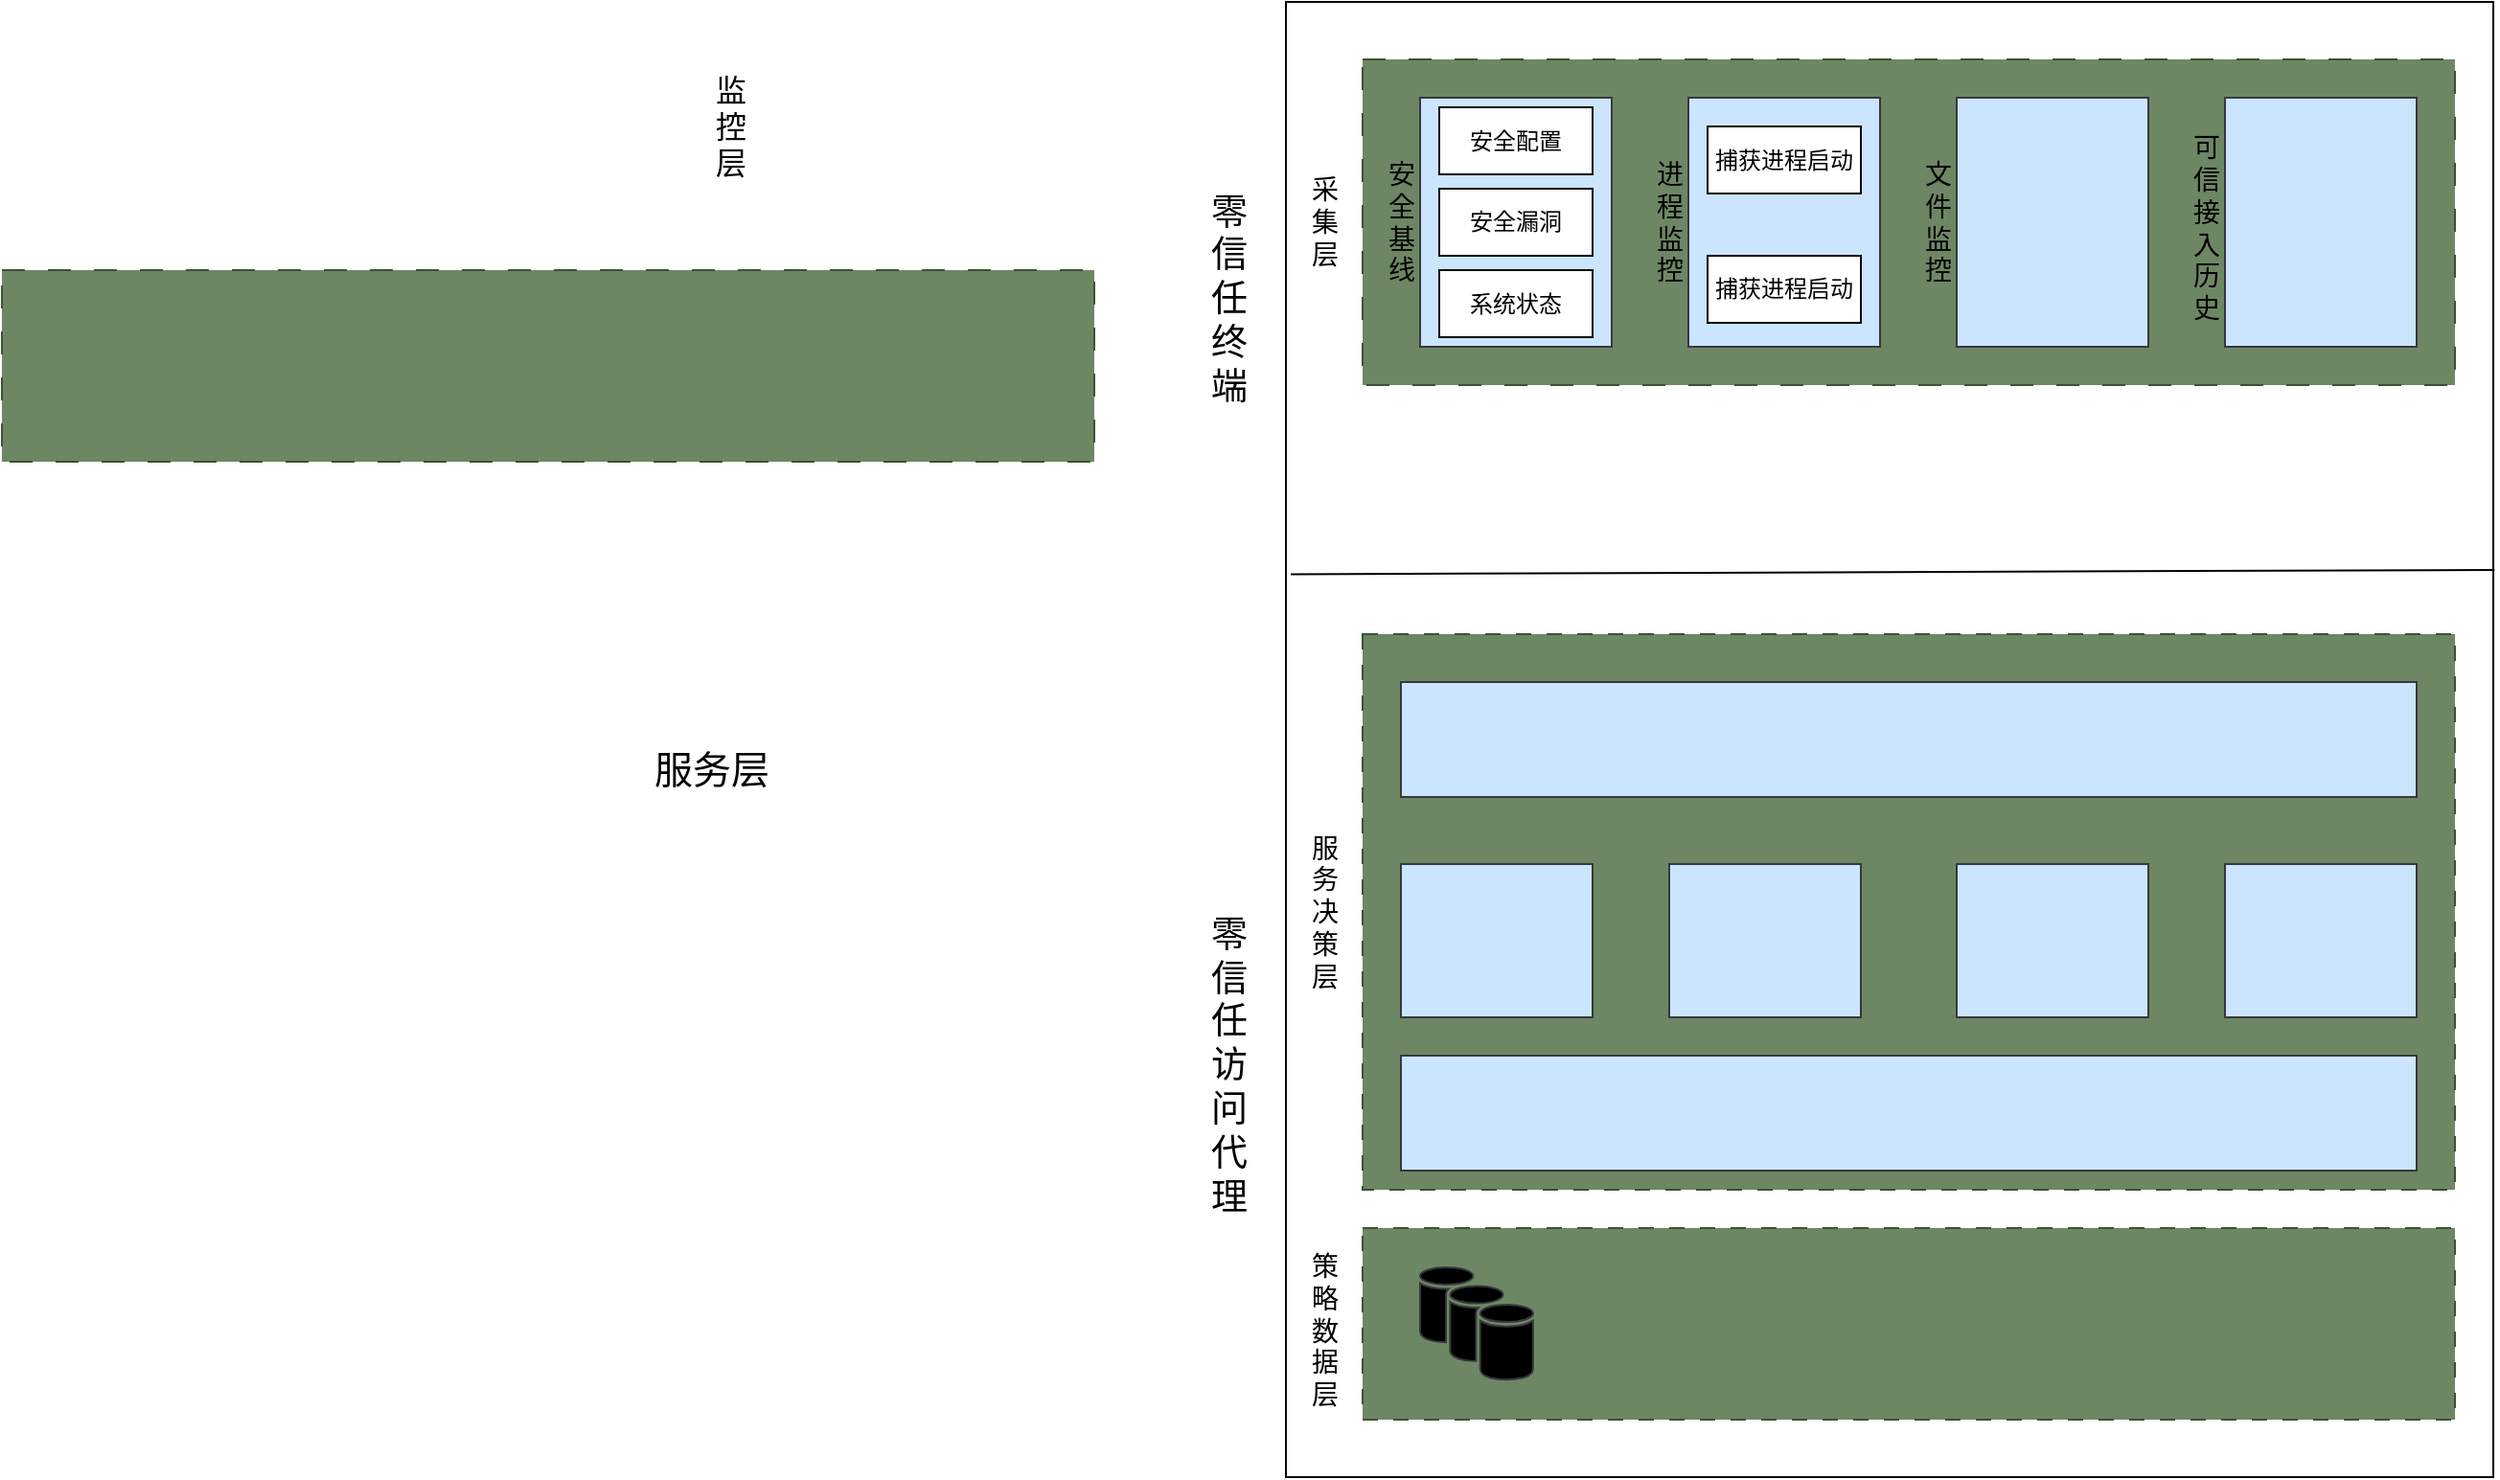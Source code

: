 <mxfile version="23.1.7" type="github">
  <diagram name="第 1 页" id="ms9--4vIe1txsoRL8aFu">
    <mxGraphModel dx="2261" dy="738" grid="1" gridSize="10" guides="1" tooltips="1" connect="1" arrows="1" fold="1" page="1" pageScale="1" pageWidth="827" pageHeight="1169" math="0" shadow="0">
      <root>
        <mxCell id="0" />
        <mxCell id="1" parent="0" />
        <mxCell id="uTqP-Y-jselss-Khx-P8-10" value="" style="rounded=0;whiteSpace=wrap;html=1;fontSize=14;" vertex="1" parent="1">
          <mxGeometry x="140" y="10" width="630" height="770" as="geometry" />
        </mxCell>
        <mxCell id="uTqP-Y-jselss-Khx-P8-3" value="&lt;font style=&quot;font-size: 14px;&quot;&gt;&lt;br style=&quot;font-size: 14px;&quot;&gt;策&lt;br style=&quot;font-size: 14px;&quot;&gt;略&lt;br style=&quot;font-size: 14px;&quot;&gt;数&lt;br style=&quot;font-size: 14px;&quot;&gt;据&lt;br style=&quot;font-size: 14px;&quot;&gt;层&lt;/font&gt;" style="text;html=1;align=center;verticalAlign=middle;resizable=0;points=[];autosize=1;strokeColor=none;fillColor=none;rotation=0;fontSize=14;" vertex="1" parent="1">
          <mxGeometry x="140" y="640" width="40" height="110" as="geometry" />
        </mxCell>
        <mxCell id="uTqP-Y-jselss-Khx-P8-4" value="&lt;span style=&quot;font-size: 19px;&quot;&gt;零&lt;br&gt;信&lt;br&gt;任&lt;br&gt;访&lt;br&gt;问&lt;br&gt;代&lt;br&gt;理&lt;/span&gt;" style="text;html=1;align=center;verticalAlign=middle;resizable=0;points=[];autosize=1;strokeColor=none;fillColor=none;" vertex="1" parent="1">
          <mxGeometry x="90" y="480" width="40" height="170" as="geometry" />
        </mxCell>
        <mxCell id="uTqP-Y-jselss-Khx-P8-8" value="&lt;font style=&quot;font-size: 19px;&quot;&gt;零&lt;br&gt;信&lt;br&gt;任&lt;br&gt;终&lt;br&gt;端&lt;/font&gt;" style="text;html=1;align=center;verticalAlign=middle;resizable=0;points=[];autosize=1;strokeColor=none;fillColor=none;" vertex="1" parent="1">
          <mxGeometry x="90" y="100" width="40" height="130" as="geometry" />
        </mxCell>
        <mxCell id="uTqP-Y-jselss-Khx-P8-21" value="" style="endArrow=none;html=1;rounded=0;exitX=0.004;exitY=0.388;exitDx=0;exitDy=0;exitPerimeter=0;entryX=1.001;entryY=0.385;entryDx=0;entryDy=0;entryPerimeter=0;fontSize=14;" edge="1" parent="1" source="uTqP-Y-jselss-Khx-P8-10" target="uTqP-Y-jselss-Khx-P8-10">
          <mxGeometry width="50" height="50" relative="1" as="geometry">
            <mxPoint x="170" y="310" as="sourcePoint" />
            <mxPoint x="750" y="310" as="targetPoint" />
          </mxGeometry>
        </mxCell>
        <mxCell id="uTqP-Y-jselss-Khx-P8-23" value="" style="rounded=0;whiteSpace=wrap;html=1;fillColor=#6d8764;strokeColor=#3A5431;fontColor=#ffffff;dashed=1;dashPattern=12 12;fontSize=14;" vertex="1" parent="1">
          <mxGeometry x="180" y="40" width="570" height="170" as="geometry" />
        </mxCell>
        <mxCell id="uTqP-Y-jselss-Khx-P8-28" value="&lt;font style=&quot;font-size: 20px;&quot;&gt;服务层&lt;/font&gt;" style="text;html=1;align=center;verticalAlign=middle;resizable=0;points=[];autosize=1;strokeColor=none;fillColor=none;" vertex="1" parent="1">
          <mxGeometry x="-200" y="390" width="80" height="40" as="geometry" />
        </mxCell>
        <mxCell id="uTqP-Y-jselss-Khx-P8-29" value="" style="rounded=0;whiteSpace=wrap;html=1;fillColor=#6d8764;strokeColor=#3A5431;fontColor=#ffffff;dashed=1;dashPattern=8 8;fontSize=14;" vertex="1" parent="1">
          <mxGeometry x="180" y="340" width="570" height="290" as="geometry" />
        </mxCell>
        <mxCell id="uTqP-Y-jselss-Khx-P8-30" value="" style="rounded=0;whiteSpace=wrap;html=1;fillColor=#6d8764;strokeColor=#3A5431;fontColor=#ffffff;dashed=1;dashPattern=8 8;fontSize=14;" vertex="1" parent="1">
          <mxGeometry x="180" y="650" width="570" height="100" as="geometry" />
        </mxCell>
        <mxCell id="uTqP-Y-jselss-Khx-P8-34" value="&lt;font style=&quot;font-size: 14px;&quot;&gt;服&lt;br style=&quot;font-size: 14px;&quot;&gt;务&lt;br style=&quot;font-size: 14px;&quot;&gt;决&lt;br style=&quot;font-size: 14px;&quot;&gt;策&lt;br style=&quot;font-size: 14px;&quot;&gt;层&lt;/font&gt;" style="text;html=1;align=center;verticalAlign=middle;resizable=0;points=[];autosize=1;strokeColor=none;fillColor=none;fontSize=14;" vertex="1" parent="1">
          <mxGeometry x="140" y="435" width="40" height="100" as="geometry" />
        </mxCell>
        <mxCell id="uTqP-Y-jselss-Khx-P8-35" value="&lt;font style=&quot;font-size: 14px;&quot;&gt;采&lt;br style=&quot;font-size: 14px;&quot;&gt;集&lt;br style=&quot;font-size: 14px;&quot;&gt;层&lt;/font&gt;" style="text;html=1;align=center;verticalAlign=middle;resizable=0;points=[];autosize=1;strokeColor=none;fillColor=none;fontSize=14;" vertex="1" parent="1">
          <mxGeometry x="140" y="95" width="40" height="60" as="geometry" />
        </mxCell>
        <mxCell id="uTqP-Y-jselss-Khx-P8-37" value="&lt;font style=&quot;font-size: 16px;&quot;&gt;监&lt;br&gt;控&lt;br&gt;层&lt;/font&gt;" style="text;html=1;align=center;verticalAlign=middle;resizable=0;points=[];autosize=1;strokeColor=none;fillColor=none;" vertex="1" parent="1">
          <mxGeometry x="-170" y="40" width="40" height="70" as="geometry" />
        </mxCell>
        <mxCell id="uTqP-Y-jselss-Khx-P8-38" value="" style="rounded=0;whiteSpace=wrap;html=1;fillColor=#cce5ff;strokeColor=#36393d;fontSize=14;" vertex="1" parent="1">
          <mxGeometry x="210" y="60" width="100" height="130" as="geometry" />
        </mxCell>
        <mxCell id="uTqP-Y-jselss-Khx-P8-39" value="" style="rounded=0;whiteSpace=wrap;html=1;fillColor=#cce5ff;strokeColor=#36393d;fontSize=14;" vertex="1" parent="1">
          <mxGeometry x="350" y="60" width="100" height="130" as="geometry" />
        </mxCell>
        <mxCell id="uTqP-Y-jselss-Khx-P8-40" value="" style="rounded=0;whiteSpace=wrap;html=1;fillColor=#cce5ff;strokeColor=#36393d;fontSize=14;" vertex="1" parent="1">
          <mxGeometry x="490" y="60" width="100" height="130" as="geometry" />
        </mxCell>
        <mxCell id="uTqP-Y-jselss-Khx-P8-41" value="" style="rounded=0;whiteSpace=wrap;html=1;fillColor=#cce5ff;strokeColor=#36393d;fontSize=14;" vertex="1" parent="1">
          <mxGeometry x="630" y="60" width="100" height="130" as="geometry" />
        </mxCell>
        <mxCell id="uTqP-Y-jselss-Khx-P8-43" value="" style="rounded=0;whiteSpace=wrap;html=1;fillColor=#6d8764;strokeColor=#3A5431;fontColor=#ffffff;dashed=1;dashPattern=12 12;" vertex="1" parent="1">
          <mxGeometry x="-530" y="150" width="570" height="100" as="geometry" />
        </mxCell>
        <mxCell id="uTqP-Y-jselss-Khx-P8-44" value="" style="rounded=0;whiteSpace=wrap;html=1;fillColor=#cce5ff;strokeColor=#36393d;fontSize=14;" vertex="1" parent="1">
          <mxGeometry x="200" y="365" width="530" height="60" as="geometry" />
        </mxCell>
        <mxCell id="uTqP-Y-jselss-Khx-P8-45" value="" style="rounded=0;whiteSpace=wrap;html=1;fillColor=#cce5ff;strokeColor=#36393d;fontSize=14;" vertex="1" parent="1">
          <mxGeometry x="200" y="460" width="100" height="80" as="geometry" />
        </mxCell>
        <mxCell id="uTqP-Y-jselss-Khx-P8-48" value="" style="rounded=0;whiteSpace=wrap;html=1;fillColor=#cce5ff;strokeColor=#36393d;fontSize=14;" vertex="1" parent="1">
          <mxGeometry x="200" y="560" width="530" height="60" as="geometry" />
        </mxCell>
        <mxCell id="uTqP-Y-jselss-Khx-P8-20" value="" style="sketch=0;shadow=0;dashed=0;html=1;strokeColor=#36393d;fillColor=#000000;labelPosition=center;verticalLabelPosition=bottom;verticalAlign=top;outlineConnect=0;align=center;shape=mxgraph.office.databases.database_availability_group;fontSize=14;" vertex="1" parent="1">
          <mxGeometry x="210" y="670.5" width="59" height="59" as="geometry" />
        </mxCell>
        <mxCell id="uTqP-Y-jselss-Khx-P8-50" value="" style="rounded=0;whiteSpace=wrap;html=1;fillColor=#cce5ff;strokeColor=#36393d;fontSize=14;" vertex="1" parent="1">
          <mxGeometry x="340" y="460" width="100" height="80" as="geometry" />
        </mxCell>
        <mxCell id="uTqP-Y-jselss-Khx-P8-51" value="" style="rounded=0;whiteSpace=wrap;html=1;fillColor=#cce5ff;strokeColor=#36393d;fontSize=14;" vertex="1" parent="1">
          <mxGeometry x="490" y="460" width="100" height="80" as="geometry" />
        </mxCell>
        <mxCell id="uTqP-Y-jselss-Khx-P8-52" value="" style="rounded=0;whiteSpace=wrap;html=1;fillColor=#cce5ff;strokeColor=#36393d;fontSize=14;" vertex="1" parent="1">
          <mxGeometry x="630" y="460" width="100" height="80" as="geometry" />
        </mxCell>
        <mxCell id="uTqP-Y-jselss-Khx-P8-53" value="&lt;span style=&quot;font-size: 14px;&quot;&gt;安&lt;br style=&quot;font-size: 14px;&quot;&gt;全&lt;br style=&quot;font-size: 14px;&quot;&gt;基&lt;br style=&quot;font-size: 14px;&quot;&gt;线&lt;/span&gt;" style="text;html=1;align=center;verticalAlign=middle;resizable=0;points=[];autosize=1;strokeColor=none;fillColor=none;fontSize=14;" vertex="1" parent="1">
          <mxGeometry x="180" y="85" width="40" height="80" as="geometry" />
        </mxCell>
        <mxCell id="uTqP-Y-jselss-Khx-P8-54" value="安全配置" style="rounded=0;whiteSpace=wrap;html=1;" vertex="1" parent="1">
          <mxGeometry x="220" y="65" width="80" height="35" as="geometry" />
        </mxCell>
        <mxCell id="uTqP-Y-jselss-Khx-P8-55" value="安全漏洞" style="rounded=0;whiteSpace=wrap;html=1;" vertex="1" parent="1">
          <mxGeometry x="220" y="107.5" width="80" height="35" as="geometry" />
        </mxCell>
        <mxCell id="uTqP-Y-jselss-Khx-P8-56" value="系统状态" style="rounded=0;whiteSpace=wrap;html=1;" vertex="1" parent="1">
          <mxGeometry x="220" y="150" width="80" height="35" as="geometry" />
        </mxCell>
        <mxCell id="uTqP-Y-jselss-Khx-P8-58" value="进&lt;br&gt;程&lt;br&gt;监&lt;br&gt;控" style="text;html=1;align=center;verticalAlign=middle;resizable=0;points=[];autosize=1;strokeColor=none;fillColor=none;fontSize=14;" vertex="1" parent="1">
          <mxGeometry x="320" y="85" width="40" height="80" as="geometry" />
        </mxCell>
        <mxCell id="uTqP-Y-jselss-Khx-P8-59" value="文&lt;br&gt;件&lt;br&gt;监&lt;br&gt;控" style="text;html=1;align=center;verticalAlign=middle;resizable=0;points=[];autosize=1;strokeColor=none;fillColor=none;fontSize=14;" vertex="1" parent="1">
          <mxGeometry x="460" y="85" width="40" height="80" as="geometry" />
        </mxCell>
        <mxCell id="uTqP-Y-jselss-Khx-P8-60" value="可&lt;br&gt;信&lt;br&gt;接&lt;br&gt;入&lt;br&gt;历&lt;br&gt;史" style="text;html=1;align=center;verticalAlign=middle;resizable=0;points=[];autosize=1;strokeColor=none;fillColor=none;fontSize=14;" vertex="1" parent="1">
          <mxGeometry x="600" y="72.5" width="40" height="110" as="geometry" />
        </mxCell>
        <mxCell id="uTqP-Y-jselss-Khx-P8-61" value="捕获进程启动" style="rounded=0;whiteSpace=wrap;html=1;" vertex="1" parent="1">
          <mxGeometry x="360" y="75" width="80" height="35" as="geometry" />
        </mxCell>
        <mxCell id="uTqP-Y-jselss-Khx-P8-62" value="捕获进程启动" style="rounded=0;whiteSpace=wrap;html=1;" vertex="1" parent="1">
          <mxGeometry x="360" y="142.5" width="80" height="35" as="geometry" />
        </mxCell>
      </root>
    </mxGraphModel>
  </diagram>
</mxfile>
